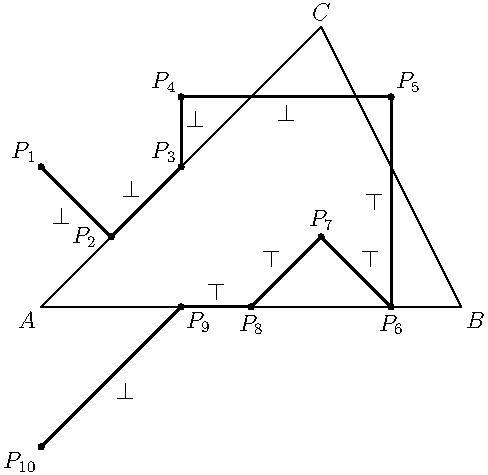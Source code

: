 unitsize(35);

path pathOfPolyseg(pair[] ps) {
  path polyseg;
  for (pair p:ps) {
    polyseg = polyseg -- p;
  }
  return polyseg;
}

pair A = (0,0);
pair B = (6,0);
pair C = (4,4);

draw(A--B--C--cycle);

pair lastPs(pair[] ps) {
  return ps[ps.length-1];
}

pair[] ps = {(0,2)};
ps.push(extension(lastPs(ps),lastPs(ps)+(1,-1),A,C));
ps.push(lastPs(ps)+0.25*(C-A));
ps.push(lastPs(ps)+(0,1));
ps.push(lastPs(ps)+(3,0));
ps.push(extension(lastPs(ps),lastPs(ps)+(0,-1),A,B));
ps.push(lastPs(ps)+(-1,1));
ps.push(lastPs(ps)+(-1,-1));
ps.push(lastPs(ps)+(-1,0));
ps.push(extension(lastPs(ps),lastPs(ps)+(-1,-1),A,A+(0,1)));

label("$A$",A,SW);
label("$B$",B,SE);
label("$C$",C,N);

dot("$P_1$",ps[0],NW);
dot("$P_2$",ps[1],2W);
dot("$P_3$",ps[2],NW);
dot("$P_4$",ps[3],NW);
dot("$P_5$",ps[4],NE);
dot("$P_6$",ps[5],S);
dot("$P_7$",ps[6],N);
dot("$P_8$",ps[7],S);
dot("$P_9$",ps[8],SE);
dot("$P_{10}$",ps[9],SW);

label("$\bot$",ps[0]--ps[1],SW);
label("$\bot$",ps[1]--ps[2],NW);
label("$\bot$",ps[2]--ps[3],NE);
label("$\bot$",ps[3]--ps[4],S);
label("$\top$",ps[4]--ps[5],W);
label("$\top$",ps[5]--ps[6],NE);
label("$\top$",ps[6]--ps[7],NW);
label("$\top$",ps[7]--ps[8],N);
label("$\bot$",ps[8]--ps[9],SE);


draw(pathOfPolyseg(ps),p=currentpen+1);

draw(pathOfPolyseg(ps),p=currentpen+1);

shipout(format="pdf");
